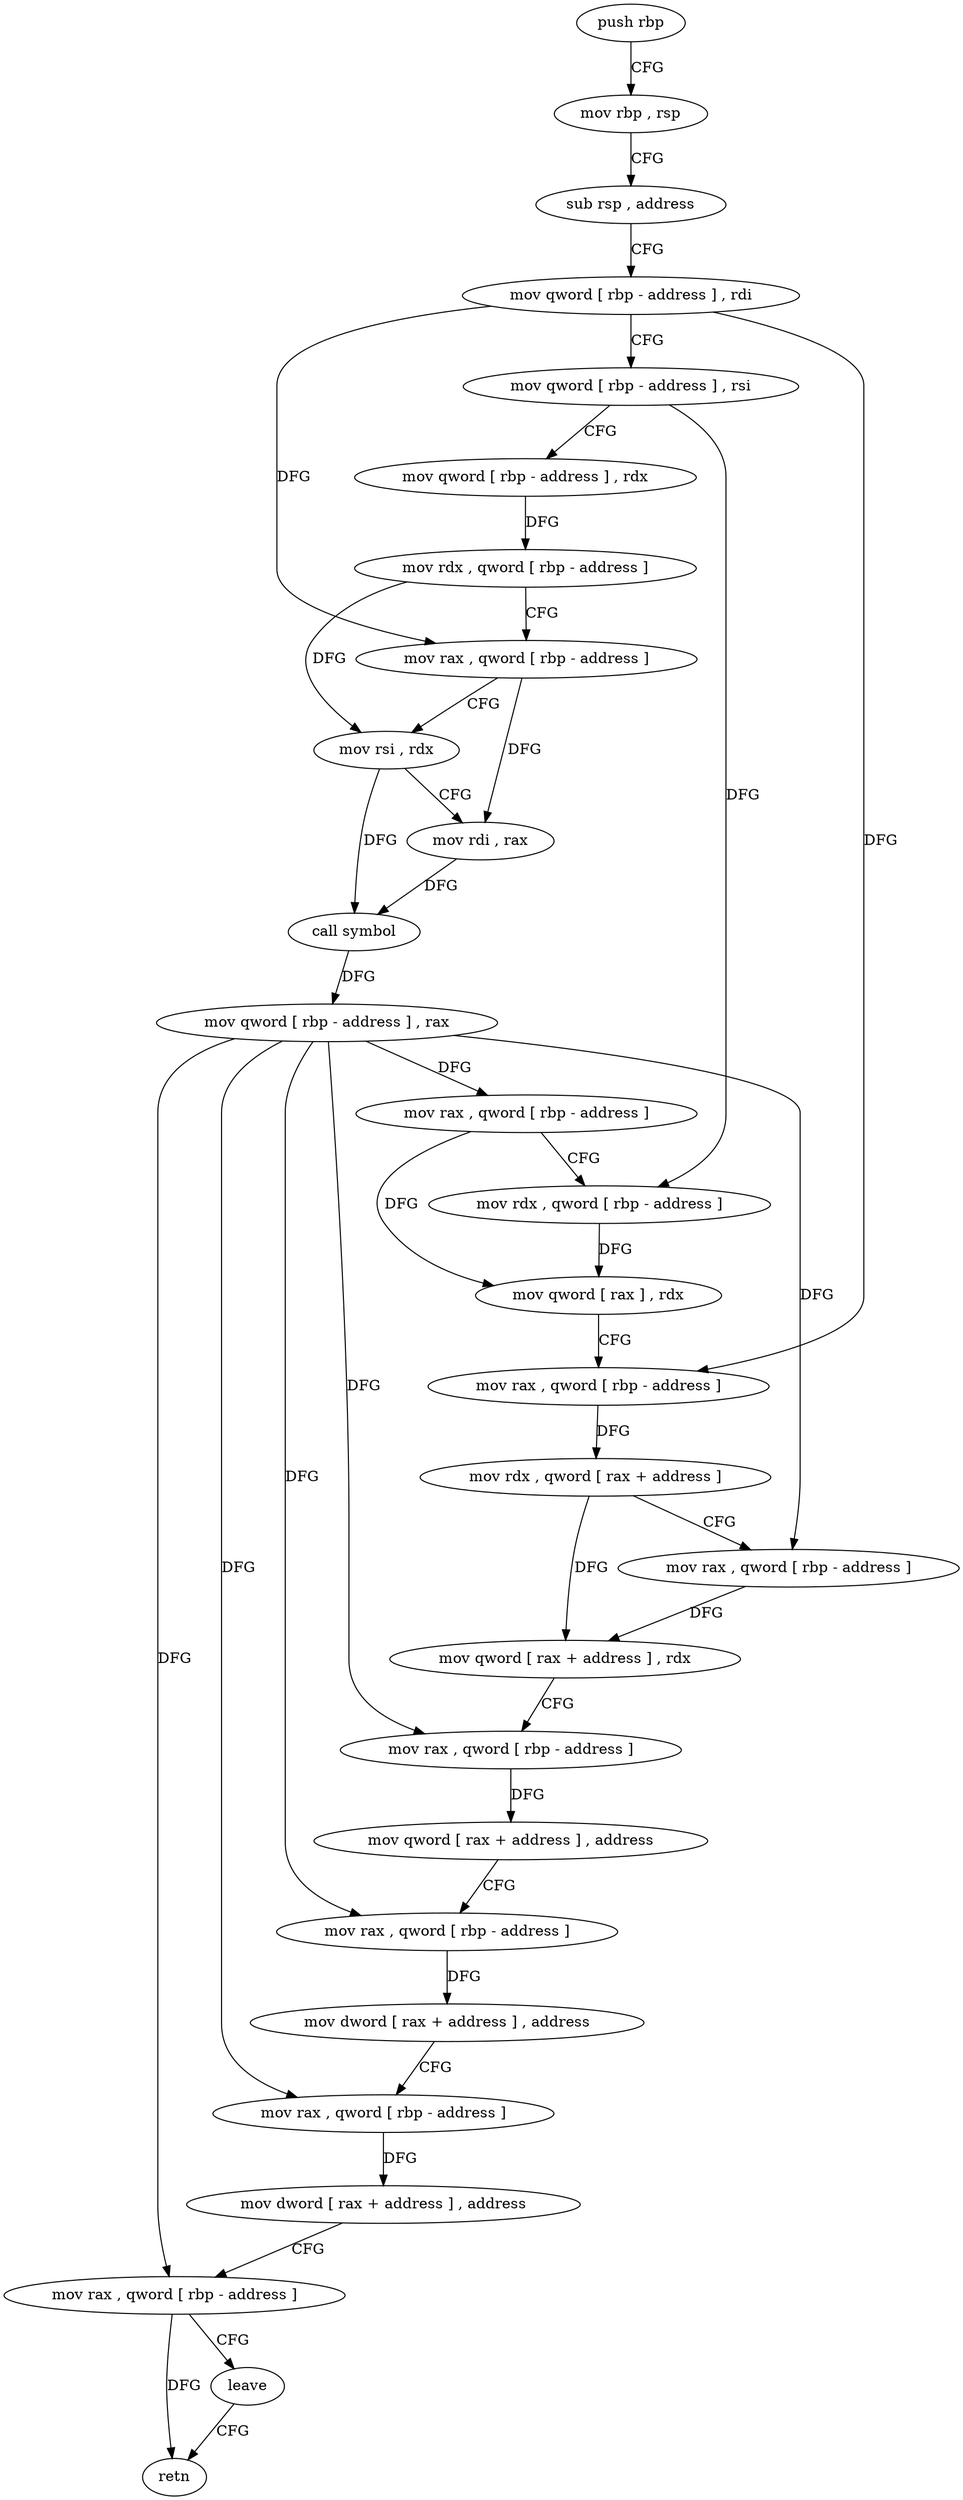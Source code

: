 digraph "func" {
"4236788" [label = "push rbp" ]
"4236789" [label = "mov rbp , rsp" ]
"4236792" [label = "sub rsp , address" ]
"4236796" [label = "mov qword [ rbp - address ] , rdi" ]
"4236800" [label = "mov qword [ rbp - address ] , rsi" ]
"4236804" [label = "mov qword [ rbp - address ] , rdx" ]
"4236808" [label = "mov rdx , qword [ rbp - address ]" ]
"4236812" [label = "mov rax , qword [ rbp - address ]" ]
"4236816" [label = "mov rsi , rdx" ]
"4236819" [label = "mov rdi , rax" ]
"4236822" [label = "call symbol" ]
"4236827" [label = "mov qword [ rbp - address ] , rax" ]
"4236831" [label = "mov rax , qword [ rbp - address ]" ]
"4236835" [label = "mov rdx , qword [ rbp - address ]" ]
"4236839" [label = "mov qword [ rax ] , rdx" ]
"4236842" [label = "mov rax , qword [ rbp - address ]" ]
"4236846" [label = "mov rdx , qword [ rax + address ]" ]
"4236850" [label = "mov rax , qword [ rbp - address ]" ]
"4236854" [label = "mov qword [ rax + address ] , rdx" ]
"4236858" [label = "mov rax , qword [ rbp - address ]" ]
"4236862" [label = "mov qword [ rax + address ] , address" ]
"4236870" [label = "mov rax , qword [ rbp - address ]" ]
"4236874" [label = "mov dword [ rax + address ] , address" ]
"4236881" [label = "mov rax , qword [ rbp - address ]" ]
"4236885" [label = "mov dword [ rax + address ] , address" ]
"4236892" [label = "mov rax , qword [ rbp - address ]" ]
"4236896" [label = "leave" ]
"4236897" [label = "retn" ]
"4236788" -> "4236789" [ label = "CFG" ]
"4236789" -> "4236792" [ label = "CFG" ]
"4236792" -> "4236796" [ label = "CFG" ]
"4236796" -> "4236800" [ label = "CFG" ]
"4236796" -> "4236812" [ label = "DFG" ]
"4236796" -> "4236842" [ label = "DFG" ]
"4236800" -> "4236804" [ label = "CFG" ]
"4236800" -> "4236835" [ label = "DFG" ]
"4236804" -> "4236808" [ label = "DFG" ]
"4236808" -> "4236812" [ label = "CFG" ]
"4236808" -> "4236816" [ label = "DFG" ]
"4236812" -> "4236816" [ label = "CFG" ]
"4236812" -> "4236819" [ label = "DFG" ]
"4236816" -> "4236819" [ label = "CFG" ]
"4236816" -> "4236822" [ label = "DFG" ]
"4236819" -> "4236822" [ label = "DFG" ]
"4236822" -> "4236827" [ label = "DFG" ]
"4236827" -> "4236831" [ label = "DFG" ]
"4236827" -> "4236850" [ label = "DFG" ]
"4236827" -> "4236858" [ label = "DFG" ]
"4236827" -> "4236870" [ label = "DFG" ]
"4236827" -> "4236881" [ label = "DFG" ]
"4236827" -> "4236892" [ label = "DFG" ]
"4236831" -> "4236835" [ label = "CFG" ]
"4236831" -> "4236839" [ label = "DFG" ]
"4236835" -> "4236839" [ label = "DFG" ]
"4236839" -> "4236842" [ label = "CFG" ]
"4236842" -> "4236846" [ label = "DFG" ]
"4236846" -> "4236850" [ label = "CFG" ]
"4236846" -> "4236854" [ label = "DFG" ]
"4236850" -> "4236854" [ label = "DFG" ]
"4236854" -> "4236858" [ label = "CFG" ]
"4236858" -> "4236862" [ label = "DFG" ]
"4236862" -> "4236870" [ label = "CFG" ]
"4236870" -> "4236874" [ label = "DFG" ]
"4236874" -> "4236881" [ label = "CFG" ]
"4236881" -> "4236885" [ label = "DFG" ]
"4236885" -> "4236892" [ label = "CFG" ]
"4236892" -> "4236896" [ label = "CFG" ]
"4236892" -> "4236897" [ label = "DFG" ]
"4236896" -> "4236897" [ label = "CFG" ]
}
